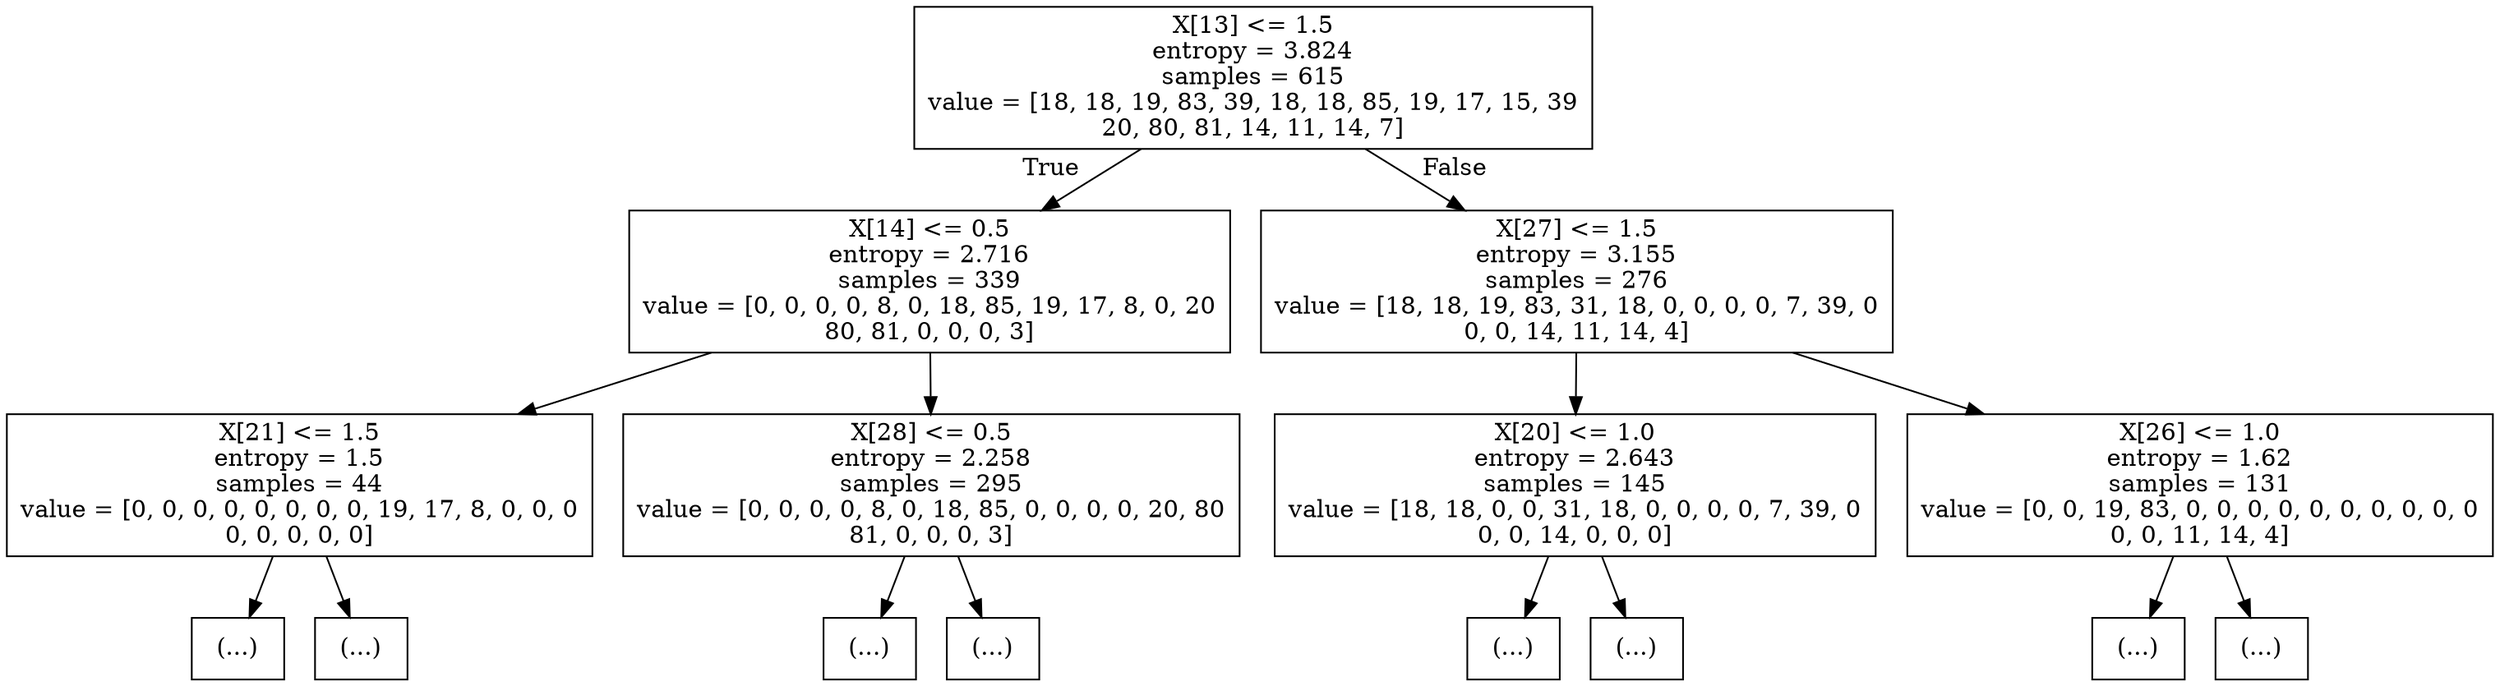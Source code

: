 digraph Tree {
node [shape=box] ;
0 [label="X[13] <= 1.5\nentropy = 3.824\nsamples = 615\nvalue = [18, 18, 19, 83, 39, 18, 18, 85, 19, 17, 15, 39\n20, 80, 81, 14, 11, 14, 7]"] ;
1 [label="X[14] <= 0.5\nentropy = 2.716\nsamples = 339\nvalue = [0, 0, 0, 0, 8, 0, 18, 85, 19, 17, 8, 0, 20\n80, 81, 0, 0, 0, 3]"] ;
0 -> 1 [labeldistance=2.5, labelangle=45, headlabel="True"] ;
2 [label="X[21] <= 1.5\nentropy = 1.5\nsamples = 44\nvalue = [0, 0, 0, 0, 0, 0, 0, 0, 19, 17, 8, 0, 0, 0\n0, 0, 0, 0, 0]"] ;
1 -> 2 ;
3 [label="(...)"] ;
2 -> 3 ;
10 [label="(...)"] ;
2 -> 10 ;
11 [label="X[28] <= 0.5\nentropy = 2.258\nsamples = 295\nvalue = [0, 0, 0, 0, 8, 0, 18, 85, 0, 0, 0, 0, 20, 80\n81, 0, 0, 0, 3]"] ;
1 -> 11 ;
12 [label="(...)"] ;
11 -> 12 ;
101 [label="(...)"] ;
11 -> 101 ;
110 [label="X[27] <= 1.5\nentropy = 3.155\nsamples = 276\nvalue = [18, 18, 19, 83, 31, 18, 0, 0, 0, 0, 7, 39, 0\n0, 0, 14, 11, 14, 4]"] ;
0 -> 110 [labeldistance=2.5, labelangle=-45, headlabel="False"] ;
111 [label="X[20] <= 1.0\nentropy = 2.643\nsamples = 145\nvalue = [18, 18, 0, 0, 31, 18, 0, 0, 0, 0, 7, 39, 0\n0, 0, 14, 0, 0, 0]"] ;
110 -> 111 ;
112 [label="(...)"] ;
111 -> 112 ;
121 [label="(...)"] ;
111 -> 121 ;
124 [label="X[26] <= 1.0\nentropy = 1.62\nsamples = 131\nvalue = [0, 0, 19, 83, 0, 0, 0, 0, 0, 0, 0, 0, 0, 0\n0, 0, 11, 14, 4]"] ;
110 -> 124 ;
125 [label="(...)"] ;
124 -> 125 ;
128 [label="(...)"] ;
124 -> 128 ;
}